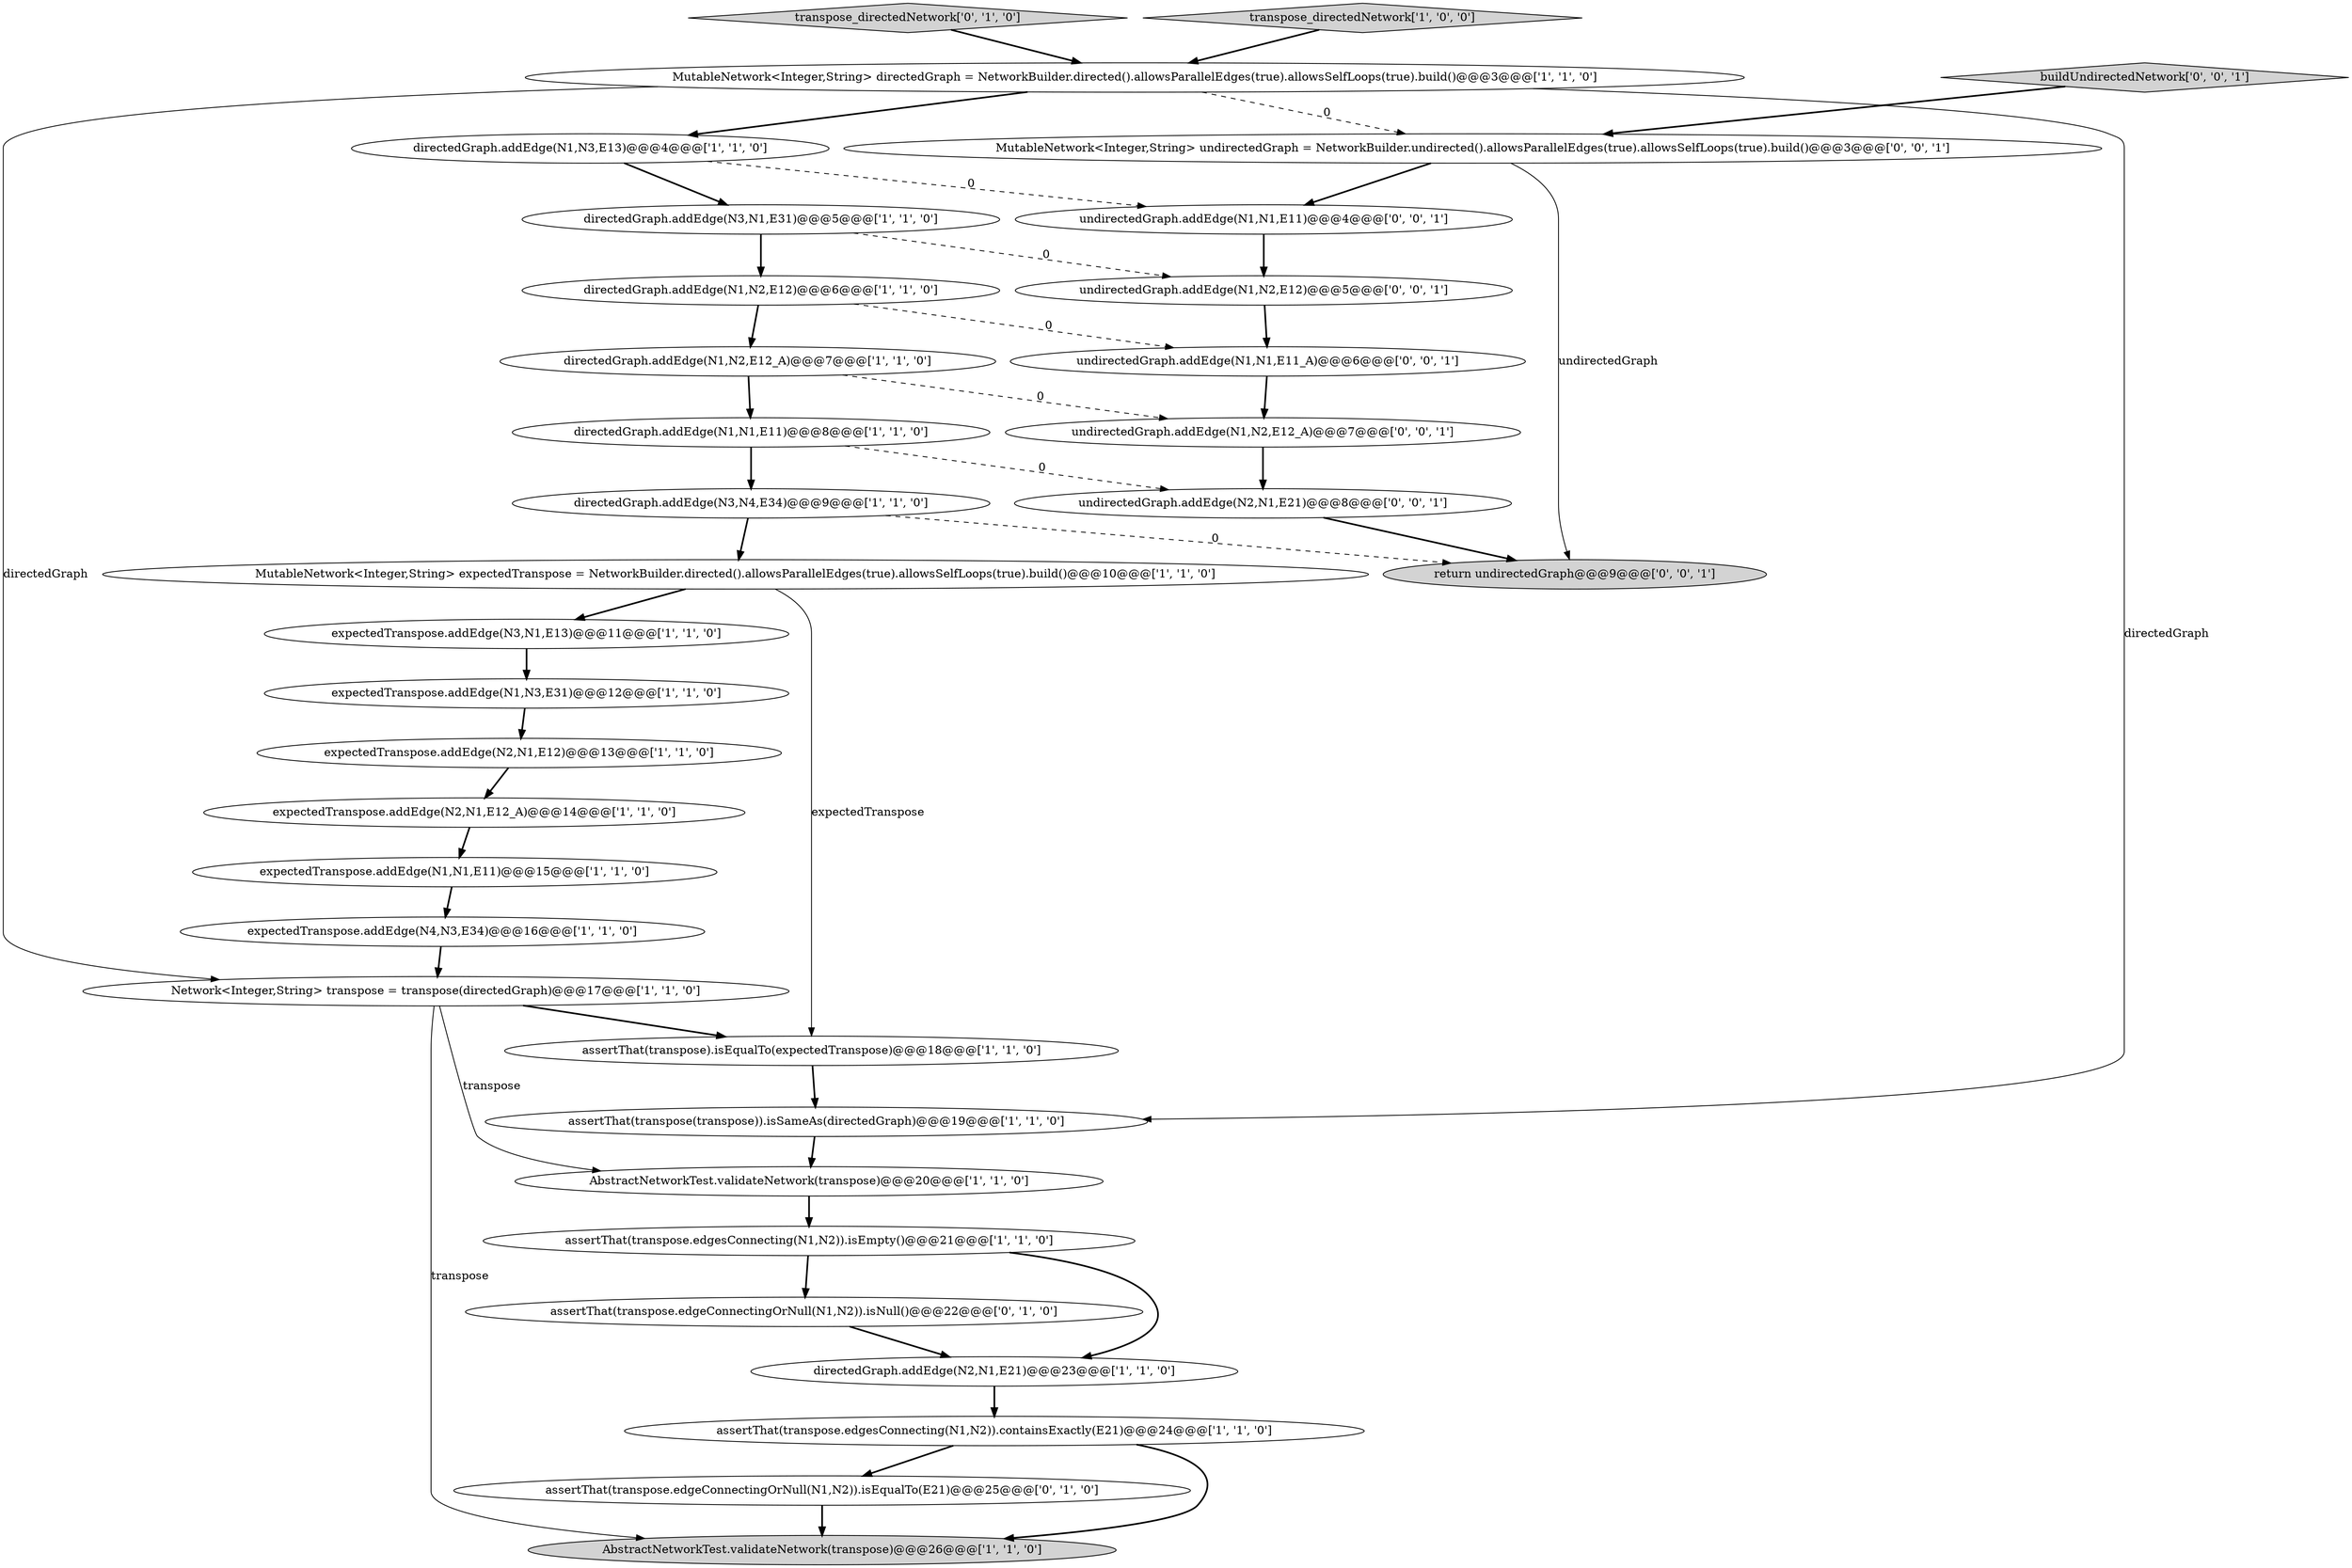 digraph {
22 [style = filled, label = "assertThat(transpose).isEqualTo(expectedTranspose)@@@18@@@['1', '1', '0']", fillcolor = white, shape = ellipse image = "AAA0AAABBB1BBB"];
29 [style = filled, label = "undirectedGraph.addEdge(N1,N1,E11_A)@@@6@@@['0', '0', '1']", fillcolor = white, shape = ellipse image = "AAA0AAABBB3BBB"];
30 [style = filled, label = "undirectedGraph.addEdge(N2,N1,E21)@@@8@@@['0', '0', '1']", fillcolor = white, shape = ellipse image = "AAA0AAABBB3BBB"];
5 [style = filled, label = "directedGraph.addEdge(N1,N2,E12)@@@6@@@['1', '1', '0']", fillcolor = white, shape = ellipse image = "AAA0AAABBB1BBB"];
10 [style = filled, label = "MutableNetwork<Integer,String> expectedTranspose = NetworkBuilder.directed().allowsParallelEdges(true).allowsSelfLoops(true).build()@@@10@@@['1', '1', '0']", fillcolor = white, shape = ellipse image = "AAA0AAABBB1BBB"];
20 [style = filled, label = "directedGraph.addEdge(N3,N1,E31)@@@5@@@['1', '1', '0']", fillcolor = white, shape = ellipse image = "AAA0AAABBB1BBB"];
1 [style = filled, label = "AbstractNetworkTest.validateNetwork(transpose)@@@20@@@['1', '1', '0']", fillcolor = white, shape = ellipse image = "AAA0AAABBB1BBB"];
23 [style = filled, label = "assertThat(transpose.edgeConnectingOrNull(N1,N2)).isNull()@@@22@@@['0', '1', '0']", fillcolor = white, shape = ellipse image = "AAA1AAABBB2BBB"];
16 [style = filled, label = "expectedTranspose.addEdge(N3,N1,E13)@@@11@@@['1', '1', '0']", fillcolor = white, shape = ellipse image = "AAA0AAABBB1BBB"];
31 [style = filled, label = "return undirectedGraph@@@9@@@['0', '0', '1']", fillcolor = lightgray, shape = ellipse image = "AAA0AAABBB3BBB"];
32 [style = filled, label = "undirectedGraph.addEdge(N1,N2,E12_A)@@@7@@@['0', '0', '1']", fillcolor = white, shape = ellipse image = "AAA0AAABBB3BBB"];
2 [style = filled, label = "directedGraph.addEdge(N3,N4,E34)@@@9@@@['1', '1', '0']", fillcolor = white, shape = ellipse image = "AAA0AAABBB1BBB"];
28 [style = filled, label = "undirectedGraph.addEdge(N1,N1,E11)@@@4@@@['0', '0', '1']", fillcolor = white, shape = ellipse image = "AAA0AAABBB3BBB"];
21 [style = filled, label = "expectedTranspose.addEdge(N2,N1,E12)@@@13@@@['1', '1', '0']", fillcolor = white, shape = ellipse image = "AAA0AAABBB1BBB"];
3 [style = filled, label = "assertThat(transpose.edgesConnecting(N1,N2)).isEmpty()@@@21@@@['1', '1', '0']", fillcolor = white, shape = ellipse image = "AAA0AAABBB1BBB"];
25 [style = filled, label = "assertThat(transpose.edgeConnectingOrNull(N1,N2)).isEqualTo(E21)@@@25@@@['0', '1', '0']", fillcolor = white, shape = ellipse image = "AAA1AAABBB2BBB"];
26 [style = filled, label = "buildUndirectedNetwork['0', '0', '1']", fillcolor = lightgray, shape = diamond image = "AAA0AAABBB3BBB"];
7 [style = filled, label = "directedGraph.addEdge(N2,N1,E21)@@@23@@@['1', '1', '0']", fillcolor = white, shape = ellipse image = "AAA0AAABBB1BBB"];
33 [style = filled, label = "undirectedGraph.addEdge(N1,N2,E12)@@@5@@@['0', '0', '1']", fillcolor = white, shape = ellipse image = "AAA0AAABBB3BBB"];
14 [style = filled, label = "AbstractNetworkTest.validateNetwork(transpose)@@@26@@@['1', '1', '0']", fillcolor = lightgray, shape = ellipse image = "AAA0AAABBB1BBB"];
15 [style = filled, label = "directedGraph.addEdge(N1,N2,E12_A)@@@7@@@['1', '1', '0']", fillcolor = white, shape = ellipse image = "AAA0AAABBB1BBB"];
18 [style = filled, label = "assertThat(transpose(transpose)).isSameAs(directedGraph)@@@19@@@['1', '1', '0']", fillcolor = white, shape = ellipse image = "AAA0AAABBB1BBB"];
27 [style = filled, label = "MutableNetwork<Integer,String> undirectedGraph = NetworkBuilder.undirected().allowsParallelEdges(true).allowsSelfLoops(true).build()@@@3@@@['0', '0', '1']", fillcolor = white, shape = ellipse image = "AAA0AAABBB3BBB"];
24 [style = filled, label = "transpose_directedNetwork['0', '1', '0']", fillcolor = lightgray, shape = diamond image = "AAA0AAABBB2BBB"];
6 [style = filled, label = "expectedTranspose.addEdge(N1,N3,E31)@@@12@@@['1', '1', '0']", fillcolor = white, shape = ellipse image = "AAA0AAABBB1BBB"];
9 [style = filled, label = "directedGraph.addEdge(N1,N1,E11)@@@8@@@['1', '1', '0']", fillcolor = white, shape = ellipse image = "AAA0AAABBB1BBB"];
0 [style = filled, label = "expectedTranspose.addEdge(N4,N3,E34)@@@16@@@['1', '1', '0']", fillcolor = white, shape = ellipse image = "AAA0AAABBB1BBB"];
13 [style = filled, label = "Network<Integer,String> transpose = transpose(directedGraph)@@@17@@@['1', '1', '0']", fillcolor = white, shape = ellipse image = "AAA0AAABBB1BBB"];
4 [style = filled, label = "directedGraph.addEdge(N1,N3,E13)@@@4@@@['1', '1', '0']", fillcolor = white, shape = ellipse image = "AAA0AAABBB1BBB"];
8 [style = filled, label = "assertThat(transpose.edgesConnecting(N1,N2)).containsExactly(E21)@@@24@@@['1', '1', '0']", fillcolor = white, shape = ellipse image = "AAA0AAABBB1BBB"];
19 [style = filled, label = "MutableNetwork<Integer,String> directedGraph = NetworkBuilder.directed().allowsParallelEdges(true).allowsSelfLoops(true).build()@@@3@@@['1', '1', '0']", fillcolor = white, shape = ellipse image = "AAA0AAABBB1BBB"];
11 [style = filled, label = "expectedTranspose.addEdge(N1,N1,E11)@@@15@@@['1', '1', '0']", fillcolor = white, shape = ellipse image = "AAA0AAABBB1BBB"];
17 [style = filled, label = "transpose_directedNetwork['1', '0', '0']", fillcolor = lightgray, shape = diamond image = "AAA0AAABBB1BBB"];
12 [style = filled, label = "expectedTranspose.addEdge(N2,N1,E12_A)@@@14@@@['1', '1', '0']", fillcolor = white, shape = ellipse image = "AAA0AAABBB1BBB"];
10->16 [style = bold, label=""];
8->14 [style = bold, label=""];
7->8 [style = bold, label=""];
15->32 [style = dashed, label="0"];
15->9 [style = bold, label=""];
27->28 [style = bold, label=""];
4->28 [style = dashed, label="0"];
11->0 [style = bold, label=""];
20->5 [style = bold, label=""];
17->19 [style = bold, label=""];
13->22 [style = bold, label=""];
20->33 [style = dashed, label="0"];
9->2 [style = bold, label=""];
25->14 [style = bold, label=""];
10->22 [style = solid, label="expectedTranspose"];
2->10 [style = bold, label=""];
0->13 [style = bold, label=""];
3->7 [style = bold, label=""];
26->27 [style = bold, label=""];
4->20 [style = bold, label=""];
19->18 [style = solid, label="directedGraph"];
21->12 [style = bold, label=""];
30->31 [style = bold, label=""];
6->21 [style = bold, label=""];
3->23 [style = bold, label=""];
2->31 [style = dashed, label="0"];
27->31 [style = solid, label="undirectedGraph"];
1->3 [style = bold, label=""];
29->32 [style = bold, label=""];
13->14 [style = solid, label="transpose"];
9->30 [style = dashed, label="0"];
28->33 [style = bold, label=""];
8->25 [style = bold, label=""];
16->6 [style = bold, label=""];
13->1 [style = solid, label="transpose"];
22->18 [style = bold, label=""];
23->7 [style = bold, label=""];
19->4 [style = bold, label=""];
19->13 [style = solid, label="directedGraph"];
18->1 [style = bold, label=""];
12->11 [style = bold, label=""];
24->19 [style = bold, label=""];
32->30 [style = bold, label=""];
19->27 [style = dashed, label="0"];
33->29 [style = bold, label=""];
5->29 [style = dashed, label="0"];
5->15 [style = bold, label=""];
}
